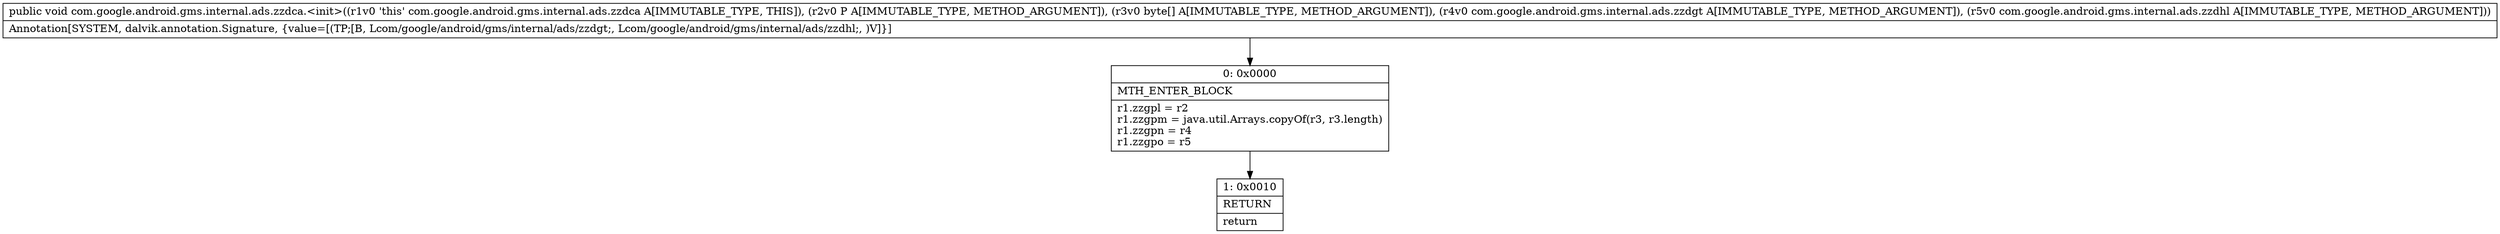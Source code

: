digraph "CFG forcom.google.android.gms.internal.ads.zzdca.\<init\>(Ljava\/lang\/Object;[BLcom\/google\/android\/gms\/internal\/ads\/zzdgt;Lcom\/google\/android\/gms\/internal\/ads\/zzdhl;)V" {
Node_0 [shape=record,label="{0\:\ 0x0000|MTH_ENTER_BLOCK\l|r1.zzgpl = r2\lr1.zzgpm = java.util.Arrays.copyOf(r3, r3.length)\lr1.zzgpn = r4\lr1.zzgpo = r5\l}"];
Node_1 [shape=record,label="{1\:\ 0x0010|RETURN\l|return\l}"];
MethodNode[shape=record,label="{public void com.google.android.gms.internal.ads.zzdca.\<init\>((r1v0 'this' com.google.android.gms.internal.ads.zzdca A[IMMUTABLE_TYPE, THIS]), (r2v0 P A[IMMUTABLE_TYPE, METHOD_ARGUMENT]), (r3v0 byte[] A[IMMUTABLE_TYPE, METHOD_ARGUMENT]), (r4v0 com.google.android.gms.internal.ads.zzdgt A[IMMUTABLE_TYPE, METHOD_ARGUMENT]), (r5v0 com.google.android.gms.internal.ads.zzdhl A[IMMUTABLE_TYPE, METHOD_ARGUMENT]))  | Annotation[SYSTEM, dalvik.annotation.Signature, \{value=[(TP;[B, Lcom\/google\/android\/gms\/internal\/ads\/zzdgt;, Lcom\/google\/android\/gms\/internal\/ads\/zzdhl;, )V]\}]\l}"];
MethodNode -> Node_0;
Node_0 -> Node_1;
}


